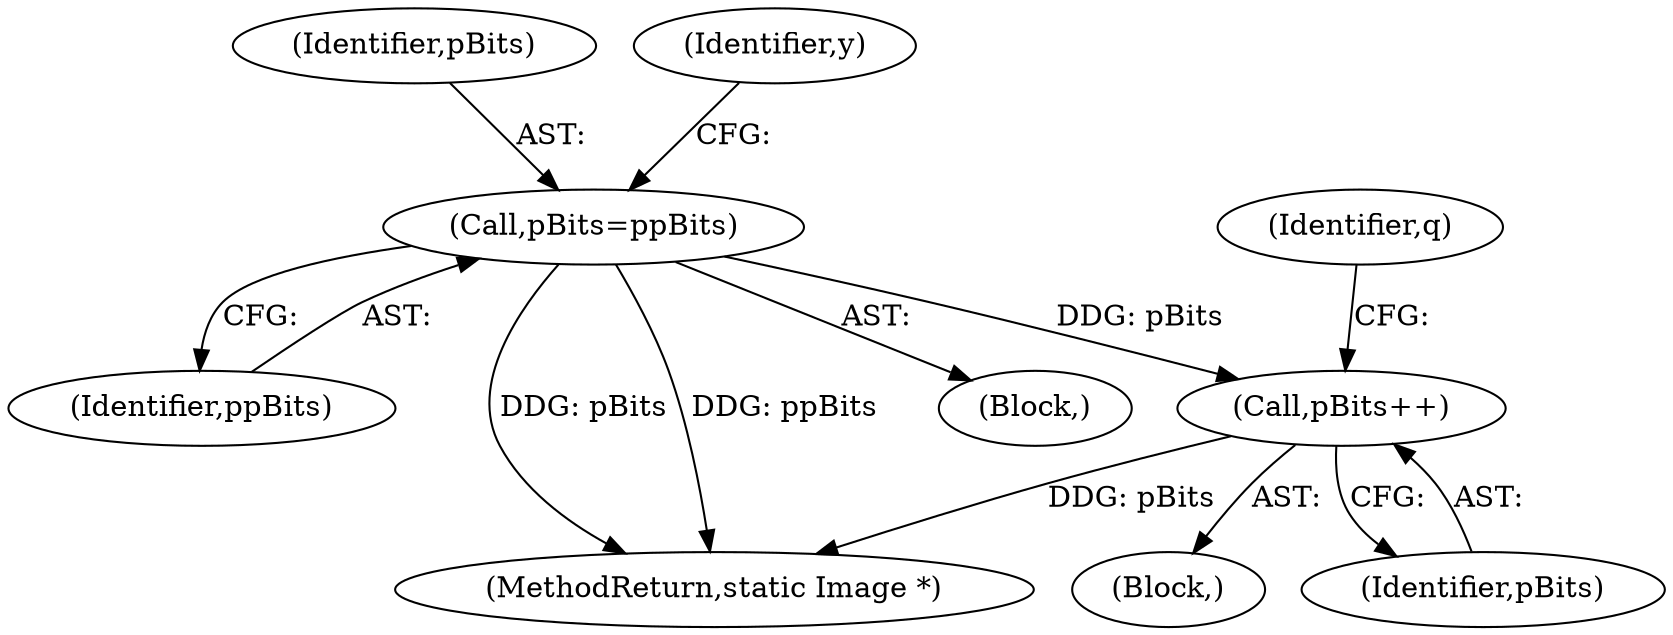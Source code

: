 digraph "0_ImageMagick_f6e9d0d9955e85bdd7540b251cd50d598dacc5e6_5@pointer" {
"1000489" [label="(Call,pBits++)"];
"1000419" [label="(Call,pBits=ppBits)"];
"1000419" [label="(Call,pBits=ppBits)"];
"1000490" [label="(Identifier,pBits)"];
"1000489" [label="(Call,pBits++)"];
"1000420" [label="(Identifier,pBits)"];
"1000421" [label="(Identifier,ppBits)"];
"1000492" [label="(Identifier,q)"];
"1000511" [label="(MethodReturn,static Image *)"];
"1000424" [label="(Identifier,y)"];
"1000467" [label="(Block,)"];
"1000182" [label="(Block,)"];
"1000489" -> "1000467"  [label="AST: "];
"1000489" -> "1000490"  [label="CFG: "];
"1000490" -> "1000489"  [label="AST: "];
"1000492" -> "1000489"  [label="CFG: "];
"1000489" -> "1000511"  [label="DDG: pBits"];
"1000419" -> "1000489"  [label="DDG: pBits"];
"1000419" -> "1000182"  [label="AST: "];
"1000419" -> "1000421"  [label="CFG: "];
"1000420" -> "1000419"  [label="AST: "];
"1000421" -> "1000419"  [label="AST: "];
"1000424" -> "1000419"  [label="CFG: "];
"1000419" -> "1000511"  [label="DDG: pBits"];
"1000419" -> "1000511"  [label="DDG: ppBits"];
}
